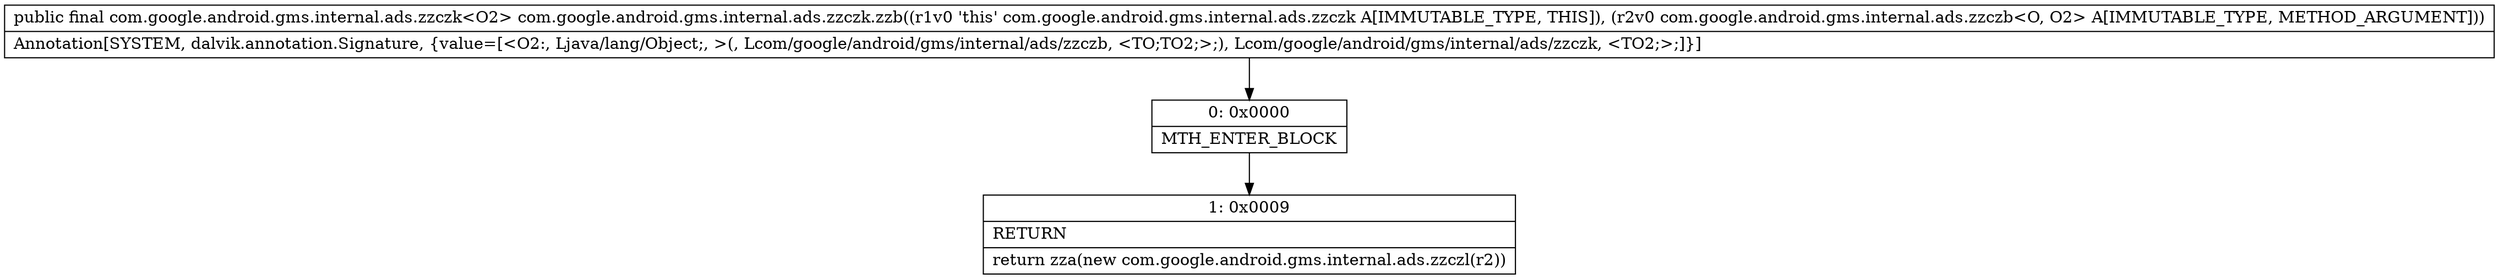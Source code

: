 digraph "CFG forcom.google.android.gms.internal.ads.zzczk.zzb(Lcom\/google\/android\/gms\/internal\/ads\/zzczb;)Lcom\/google\/android\/gms\/internal\/ads\/zzczk;" {
Node_0 [shape=record,label="{0\:\ 0x0000|MTH_ENTER_BLOCK\l}"];
Node_1 [shape=record,label="{1\:\ 0x0009|RETURN\l|return zza(new com.google.android.gms.internal.ads.zzczl(r2))\l}"];
MethodNode[shape=record,label="{public final com.google.android.gms.internal.ads.zzczk\<O2\> com.google.android.gms.internal.ads.zzczk.zzb((r1v0 'this' com.google.android.gms.internal.ads.zzczk A[IMMUTABLE_TYPE, THIS]), (r2v0 com.google.android.gms.internal.ads.zzczb\<O, O2\> A[IMMUTABLE_TYPE, METHOD_ARGUMENT]))  | Annotation[SYSTEM, dalvik.annotation.Signature, \{value=[\<O2:, Ljava\/lang\/Object;, \>(, Lcom\/google\/android\/gms\/internal\/ads\/zzczb, \<TO;TO2;\>;), Lcom\/google\/android\/gms\/internal\/ads\/zzczk, \<TO2;\>;]\}]\l}"];
MethodNode -> Node_0;
Node_0 -> Node_1;
}

